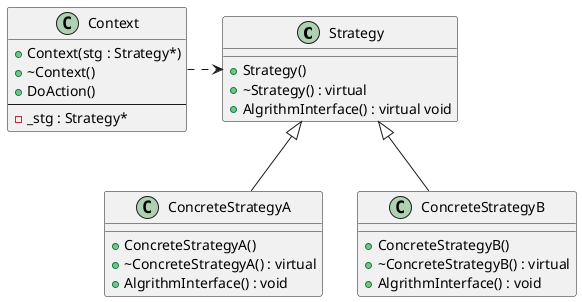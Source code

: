 @startuml Strategy 

class Strategy{
    + Strategy()
    + ~Strategy() : virtual
    + AlgrithmInterface() : virtual void
}

class ConcreteStrategyA{
    + ConcreteStrategyA()
    + ~ConcreteStrategyA() : virtual
    + AlgrithmInterface() : void 
}

class ConcreteStrategyB{
    + ConcreteStrategyB()
    + ~ConcreteStrategyB() : virtual
    + AlgrithmInterface() : void 
}

class Context{
    + Context(stg : Strategy*)
    + ~Context()
    + DoAction()
    --
    - _stg : Strategy*
}

ConcreteStrategyA -up-|> Strategy 
ConcreteStrategyB -up-|> Strategy

Context .right.> Strategy

@enduml